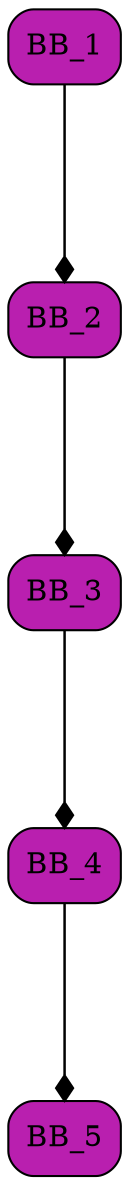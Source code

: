 digraph List {
	dpi = 100;
	fontname = "Comic Sans MS";
	fontsize = 20;
	rankdir  = TB;
graph [fillcolor = lightgreen, ranksep = 1.3, nodesep = 0.5,style = "rounded", color = green, penwidth = 2];
edge [color = black, arrowhead = diamond, arrowsize = 1, penwidth = 1.2];
BB_1[shape = Mrecord, style = filled,fillcolor = "#B91FAF"];
BB_1 -> BB_2;
BB_2[shape = Mrecord, style = filled,fillcolor = "#B91FAF"];
BB_2 -> BB_3;
BB_3[shape = Mrecord, style = filled,fillcolor = "#B91FAF"];
BB_3 -> BB_4;
BB_4[shape = Mrecord, style = filled,fillcolor = "#B91FAF"];
BB_4 -> BB_5;
BB_5[shape = Mrecord, style = filled,fillcolor = "#B91FAF"];
}
